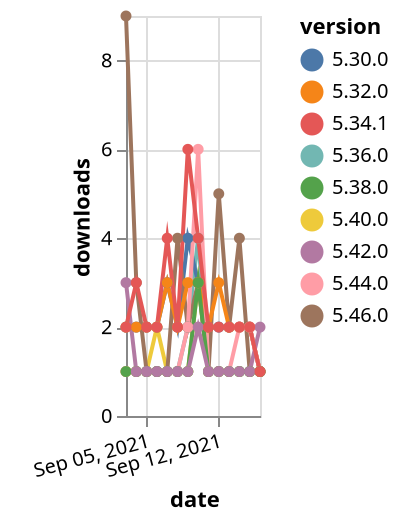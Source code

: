 {"$schema": "https://vega.github.io/schema/vega-lite/v5.json", "description": "A simple bar chart with embedded data.", "data": {"values": [{"date": "2021-09-03", "total": 604, "delta": 1, "version": "5.36.0"}, {"date": "2021-09-04", "total": 605, "delta": 1, "version": "5.36.0"}, {"date": "2021-09-05", "total": 606, "delta": 1, "version": "5.36.0"}, {"date": "2021-09-06", "total": 607, "delta": 1, "version": "5.36.0"}, {"date": "2021-09-07", "total": 608, "delta": 1, "version": "5.36.0"}, {"date": "2021-09-08", "total": 609, "delta": 1, "version": "5.36.0"}, {"date": "2021-09-09", "total": 611, "delta": 2, "version": "5.36.0"}, {"date": "2021-09-10", "total": 615, "delta": 4, "version": "5.36.0"}, {"date": "2021-09-11", "total": 616, "delta": 1, "version": "5.36.0"}, {"date": "2021-09-12", "total": 617, "delta": 1, "version": "5.36.0"}, {"date": "2021-09-13", "total": 618, "delta": 1, "version": "5.36.0"}, {"date": "2021-09-14", "total": 619, "delta": 1, "version": "5.36.0"}, {"date": "2021-09-15", "total": 620, "delta": 1, "version": "5.36.0"}, {"date": "2021-09-16", "total": 621, "delta": 1, "version": "5.36.0"}, {"date": "2021-09-03", "total": 312, "delta": 1, "version": "5.40.0"}, {"date": "2021-09-04", "total": 313, "delta": 1, "version": "5.40.0"}, {"date": "2021-09-05", "total": 314, "delta": 1, "version": "5.40.0"}, {"date": "2021-09-06", "total": 316, "delta": 2, "version": "5.40.0"}, {"date": "2021-09-07", "total": 317, "delta": 1, "version": "5.40.0"}, {"date": "2021-09-08", "total": 318, "delta": 1, "version": "5.40.0"}, {"date": "2021-09-09", "total": 319, "delta": 1, "version": "5.40.0"}, {"date": "2021-09-10", "total": 322, "delta": 3, "version": "5.40.0"}, {"date": "2021-09-11", "total": 323, "delta": 1, "version": "5.40.0"}, {"date": "2021-09-12", "total": 324, "delta": 1, "version": "5.40.0"}, {"date": "2021-09-13", "total": 325, "delta": 1, "version": "5.40.0"}, {"date": "2021-09-14", "total": 326, "delta": 1, "version": "5.40.0"}, {"date": "2021-09-15", "total": 327, "delta": 1, "version": "5.40.0"}, {"date": "2021-09-16", "total": 328, "delta": 1, "version": "5.40.0"}, {"date": "2021-09-03", "total": 2741, "delta": 2, "version": "5.30.0"}, {"date": "2021-09-04", "total": 2743, "delta": 2, "version": "5.30.0"}, {"date": "2021-09-05", "total": 2745, "delta": 2, "version": "5.30.0"}, {"date": "2021-09-06", "total": 2747, "delta": 2, "version": "5.30.0"}, {"date": "2021-09-07", "total": 2750, "delta": 3, "version": "5.30.0"}, {"date": "2021-09-08", "total": 2752, "delta": 2, "version": "5.30.0"}, {"date": "2021-09-09", "total": 2756, "delta": 4, "version": "5.30.0"}, {"date": "2021-09-10", "total": 2759, "delta": 3, "version": "5.30.0"}, {"date": "2021-09-11", "total": 2761, "delta": 2, "version": "5.30.0"}, {"date": "2021-09-12", "total": 2763, "delta": 2, "version": "5.30.0"}, {"date": "2021-09-13", "total": 2765, "delta": 2, "version": "5.30.0"}, {"date": "2021-09-14", "total": 2767, "delta": 2, "version": "5.30.0"}, {"date": "2021-09-15", "total": 2769, "delta": 2, "version": "5.30.0"}, {"date": "2021-09-16", "total": 2770, "delta": 1, "version": "5.30.0"}, {"date": "2021-09-03", "total": 196, "delta": 9, "version": "5.46.0"}, {"date": "2021-09-04", "total": 199, "delta": 3, "version": "5.46.0"}, {"date": "2021-09-05", "total": 200, "delta": 1, "version": "5.46.0"}, {"date": "2021-09-06", "total": 201, "delta": 1, "version": "5.46.0"}, {"date": "2021-09-07", "total": 202, "delta": 1, "version": "5.46.0"}, {"date": "2021-09-08", "total": 206, "delta": 4, "version": "5.46.0"}, {"date": "2021-09-09", "total": 208, "delta": 2, "version": "5.46.0"}, {"date": "2021-09-10", "total": 211, "delta": 3, "version": "5.46.0"}, {"date": "2021-09-11", "total": 212, "delta": 1, "version": "5.46.0"}, {"date": "2021-09-12", "total": 217, "delta": 5, "version": "5.46.0"}, {"date": "2021-09-13", "total": 219, "delta": 2, "version": "5.46.0"}, {"date": "2021-09-14", "total": 223, "delta": 4, "version": "5.46.0"}, {"date": "2021-09-15", "total": 224, "delta": 1, "version": "5.46.0"}, {"date": "2021-09-16", "total": 225, "delta": 1, "version": "5.46.0"}, {"date": "2021-09-03", "total": 2739, "delta": 2, "version": "5.32.0"}, {"date": "2021-09-04", "total": 2741, "delta": 2, "version": "5.32.0"}, {"date": "2021-09-05", "total": 2743, "delta": 2, "version": "5.32.0"}, {"date": "2021-09-06", "total": 2745, "delta": 2, "version": "5.32.0"}, {"date": "2021-09-07", "total": 2748, "delta": 3, "version": "5.32.0"}, {"date": "2021-09-08", "total": 2750, "delta": 2, "version": "5.32.0"}, {"date": "2021-09-09", "total": 2753, "delta": 3, "version": "5.32.0"}, {"date": "2021-09-10", "total": 2756, "delta": 3, "version": "5.32.0"}, {"date": "2021-09-11", "total": 2758, "delta": 2, "version": "5.32.0"}, {"date": "2021-09-12", "total": 2761, "delta": 3, "version": "5.32.0"}, {"date": "2021-09-13", "total": 2763, "delta": 2, "version": "5.32.0"}, {"date": "2021-09-14", "total": 2765, "delta": 2, "version": "5.32.0"}, {"date": "2021-09-15", "total": 2767, "delta": 2, "version": "5.32.0"}, {"date": "2021-09-16", "total": 2768, "delta": 1, "version": "5.32.0"}, {"date": "2021-09-03", "total": 408, "delta": 1, "version": "5.44.0"}, {"date": "2021-09-04", "total": 409, "delta": 1, "version": "5.44.0"}, {"date": "2021-09-05", "total": 410, "delta": 1, "version": "5.44.0"}, {"date": "2021-09-06", "total": 411, "delta": 1, "version": "5.44.0"}, {"date": "2021-09-07", "total": 412, "delta": 1, "version": "5.44.0"}, {"date": "2021-09-08", "total": 413, "delta": 1, "version": "5.44.0"}, {"date": "2021-09-09", "total": 415, "delta": 2, "version": "5.44.0"}, {"date": "2021-09-10", "total": 421, "delta": 6, "version": "5.44.0"}, {"date": "2021-09-11", "total": 422, "delta": 1, "version": "5.44.0"}, {"date": "2021-09-12", "total": 423, "delta": 1, "version": "5.44.0"}, {"date": "2021-09-13", "total": 424, "delta": 1, "version": "5.44.0"}, {"date": "2021-09-14", "total": 426, "delta": 2, "version": "5.44.0"}, {"date": "2021-09-15", "total": 428, "delta": 2, "version": "5.44.0"}, {"date": "2021-09-16", "total": 429, "delta": 1, "version": "5.44.0"}, {"date": "2021-09-03", "total": 255, "delta": 1, "version": "5.38.0"}, {"date": "2021-09-04", "total": 256, "delta": 1, "version": "5.38.0"}, {"date": "2021-09-05", "total": 257, "delta": 1, "version": "5.38.0"}, {"date": "2021-09-06", "total": 258, "delta": 1, "version": "5.38.0"}, {"date": "2021-09-07", "total": 259, "delta": 1, "version": "5.38.0"}, {"date": "2021-09-08", "total": 260, "delta": 1, "version": "5.38.0"}, {"date": "2021-09-09", "total": 261, "delta": 1, "version": "5.38.0"}, {"date": "2021-09-10", "total": 264, "delta": 3, "version": "5.38.0"}, {"date": "2021-09-11", "total": 265, "delta": 1, "version": "5.38.0"}, {"date": "2021-09-12", "total": 266, "delta": 1, "version": "5.38.0"}, {"date": "2021-09-13", "total": 267, "delta": 1, "version": "5.38.0"}, {"date": "2021-09-14", "total": 268, "delta": 1, "version": "5.38.0"}, {"date": "2021-09-15", "total": 269, "delta": 1, "version": "5.38.0"}, {"date": "2021-09-16", "total": 270, "delta": 1, "version": "5.38.0"}, {"date": "2021-09-03", "total": 207, "delta": 3, "version": "5.42.0"}, {"date": "2021-09-04", "total": 208, "delta": 1, "version": "5.42.0"}, {"date": "2021-09-05", "total": 209, "delta": 1, "version": "5.42.0"}, {"date": "2021-09-06", "total": 210, "delta": 1, "version": "5.42.0"}, {"date": "2021-09-07", "total": 211, "delta": 1, "version": "5.42.0"}, {"date": "2021-09-08", "total": 212, "delta": 1, "version": "5.42.0"}, {"date": "2021-09-09", "total": 213, "delta": 1, "version": "5.42.0"}, {"date": "2021-09-10", "total": 215, "delta": 2, "version": "5.42.0"}, {"date": "2021-09-11", "total": 216, "delta": 1, "version": "5.42.0"}, {"date": "2021-09-12", "total": 217, "delta": 1, "version": "5.42.0"}, {"date": "2021-09-13", "total": 218, "delta": 1, "version": "5.42.0"}, {"date": "2021-09-14", "total": 219, "delta": 1, "version": "5.42.0"}, {"date": "2021-09-15", "total": 220, "delta": 1, "version": "5.42.0"}, {"date": "2021-09-16", "total": 222, "delta": 2, "version": "5.42.0"}, {"date": "2021-09-03", "total": 2718, "delta": 2, "version": "5.34.1"}, {"date": "2021-09-04", "total": 2721, "delta": 3, "version": "5.34.1"}, {"date": "2021-09-05", "total": 2723, "delta": 2, "version": "5.34.1"}, {"date": "2021-09-06", "total": 2725, "delta": 2, "version": "5.34.1"}, {"date": "2021-09-07", "total": 2729, "delta": 4, "version": "5.34.1"}, {"date": "2021-09-08", "total": 2731, "delta": 2, "version": "5.34.1"}, {"date": "2021-09-09", "total": 2737, "delta": 6, "version": "5.34.1"}, {"date": "2021-09-10", "total": 2741, "delta": 4, "version": "5.34.1"}, {"date": "2021-09-11", "total": 2743, "delta": 2, "version": "5.34.1"}, {"date": "2021-09-12", "total": 2745, "delta": 2, "version": "5.34.1"}, {"date": "2021-09-13", "total": 2747, "delta": 2, "version": "5.34.1"}, {"date": "2021-09-14", "total": 2749, "delta": 2, "version": "5.34.1"}, {"date": "2021-09-15", "total": 2751, "delta": 2, "version": "5.34.1"}, {"date": "2021-09-16", "total": 2752, "delta": 1, "version": "5.34.1"}]}, "width": "container", "mark": {"type": "line", "point": {"filled": true}}, "encoding": {"x": {"field": "date", "type": "temporal", "timeUnit": "yearmonthdate", "title": "date", "axis": {"labelAngle": -15}}, "y": {"field": "delta", "type": "quantitative", "title": "downloads"}, "color": {"field": "version", "type": "nominal"}, "tooltip": {"field": "delta"}}}